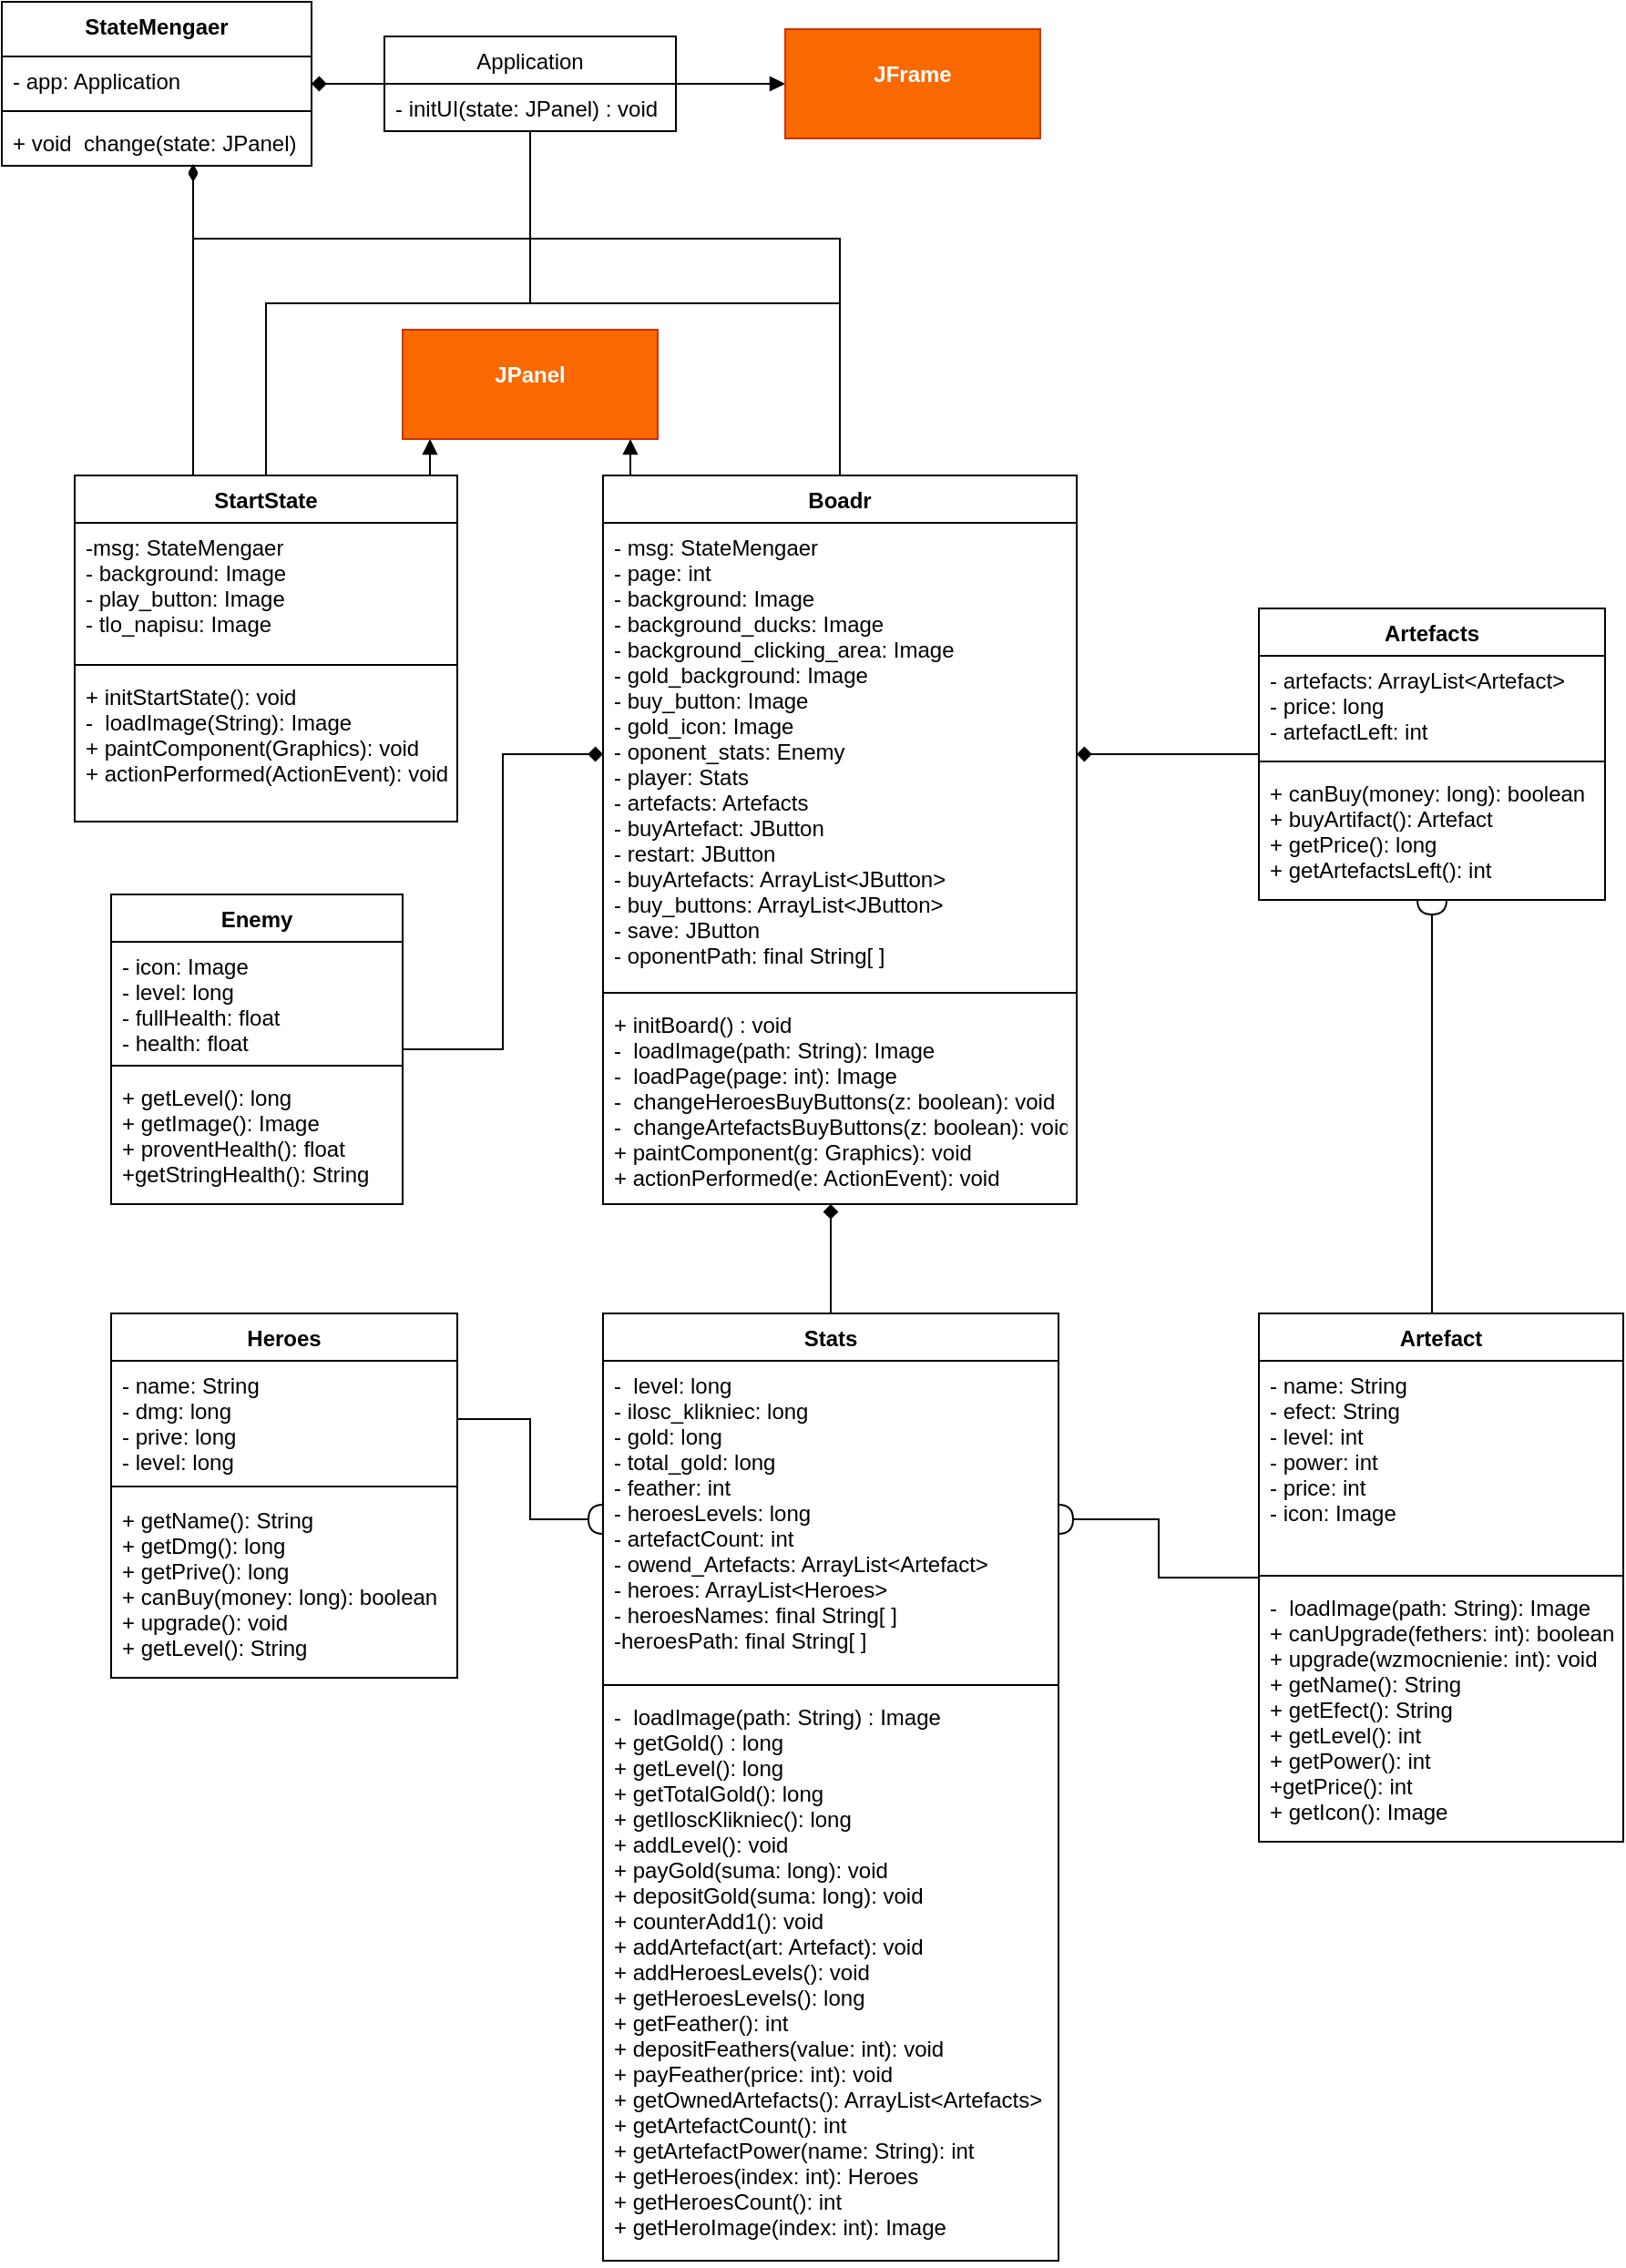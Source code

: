 <mxfile>
    <diagram id="YZ8Y8s8JSDJF_yTaRwAi" name="Page-1">
        <mxGraphModel dx="1044" dy="153" grid="1" gridSize="10" guides="1" tooltips="1" connect="1" arrows="1" fold="1" page="1" pageScale="1" pageWidth="827" pageHeight="1169" math="0" shadow="0">
            <root>
                <mxCell id="0"/>
                <mxCell id="1" parent="0"/>
                <mxCell id="2" value="StateMengaer" style="swimlane;fontStyle=1;align=center;verticalAlign=top;childLayout=stackLayout;horizontal=1;startSize=30;horizontalStack=0;resizeParent=1;resizeParentMax=0;resizeLast=0;collapsible=1;marginBottom=0;" parent="1" vertex="1">
                    <mxGeometry x="-290" y="20" width="170" height="90" as="geometry"/>
                </mxCell>
                <mxCell id="3" value="- app: Application" style="text;strokeColor=none;fillColor=none;align=left;verticalAlign=top;spacingLeft=4;spacingRight=4;overflow=hidden;rotatable=0;points=[[0,0.5],[1,0.5]];portConstraint=eastwest;" parent="2" vertex="1">
                    <mxGeometry y="30" width="170" height="26" as="geometry"/>
                </mxCell>
                <mxCell id="4" value="" style="line;strokeWidth=1;fillColor=none;align=left;verticalAlign=middle;spacingTop=-1;spacingLeft=3;spacingRight=3;rotatable=0;labelPosition=right;points=[];portConstraint=eastwest;" parent="2" vertex="1">
                    <mxGeometry y="56" width="170" height="8" as="geometry"/>
                </mxCell>
                <mxCell id="5" value="+ void  change(state: JPanel) " style="text;strokeColor=none;fillColor=none;align=left;verticalAlign=top;spacingLeft=4;spacingRight=4;overflow=hidden;rotatable=0;points=[[0,0.5],[1,0.5]];portConstraint=eastwest;" parent="2" vertex="1">
                    <mxGeometry y="64" width="170" height="26" as="geometry"/>
                </mxCell>
                <mxCell id="53" style="edgeStyle=orthogonalEdgeStyle;rounded=0;orthogonalLoop=1;jettySize=auto;html=1;endArrow=diamond;endFill=1;" parent="1" source="16" target="2" edge="1">
                    <mxGeometry relative="1" as="geometry"/>
                </mxCell>
                <mxCell id="56" style="edgeStyle=orthogonalEdgeStyle;rounded=0;orthogonalLoop=1;jettySize=auto;html=1;endArrow=block;endFill=1;" parent="1" source="16" target="55" edge="1">
                    <mxGeometry relative="1" as="geometry"/>
                </mxCell>
                <mxCell id="16" value="Application" style="swimlane;fontStyle=0;childLayout=stackLayout;horizontal=1;startSize=26;fillColor=none;horizontalStack=0;resizeParent=1;resizeParentMax=0;resizeLast=0;collapsible=1;marginBottom=0;rotation=0;" parent="1" vertex="1">
                    <mxGeometry x="-80" y="39" width="160" height="52" as="geometry"/>
                </mxCell>
                <mxCell id="17" value="- initUI(state: JPanel) : void" style="text;strokeColor=none;fillColor=none;align=left;verticalAlign=top;spacingLeft=4;spacingRight=4;overflow=hidden;rotatable=0;points=[[0,0.5],[1,0.5]];portConstraint=eastwest;rotation=0;" parent="16" vertex="1">
                    <mxGeometry y="26" width="160" height="26" as="geometry"/>
                </mxCell>
                <mxCell id="58" style="edgeStyle=orthogonalEdgeStyle;rounded=0;orthogonalLoop=1;jettySize=auto;html=1;endArrow=none;endFill=0;" parent="1" source="21" target="16" edge="1">
                    <mxGeometry relative="1" as="geometry"/>
                </mxCell>
                <mxCell id="61" style="edgeStyle=elbowEdgeStyle;rounded=0;orthogonalLoop=1;jettySize=auto;html=1;endArrow=block;endFill=1;" parent="1" source="21" target="57" edge="1">
                    <mxGeometry relative="1" as="geometry"/>
                </mxCell>
                <mxCell id="70" style="rounded=0;orthogonalLoop=1;jettySize=auto;html=1;edgeStyle=elbowEdgeStyle;elbow=vertical;endArrow=diamondThin;endFill=1;" edge="1" parent="1" source="21">
                    <mxGeometry relative="1" as="geometry">
                        <mxPoint x="-185" y="109" as="targetPoint"/>
                        <Array as="points">
                            <mxPoint x="-20" y="150"/>
                        </Array>
                    </mxGeometry>
                </mxCell>
                <mxCell id="21" value="Boadr" style="swimlane;fontStyle=1;align=center;verticalAlign=top;childLayout=stackLayout;horizontal=1;startSize=26;horizontalStack=0;resizeParent=1;resizeParentMax=0;resizeLast=0;collapsible=1;marginBottom=0;" parent="1" vertex="1">
                    <mxGeometry x="40" y="280" width="260" height="400" as="geometry"/>
                </mxCell>
                <mxCell id="22" value="- msg: StateMengaer&#10;- page: int&#10;- background: Image&#10;- background_ducks: Image&#10;- background_clicking_area: Image&#10;- gold_background: Image&#10;- buy_button: Image&#10;- gold_icon: Image&#10;- oponent_stats: Enemy&#10;- player: Stats&#10;- artefacts: Artefacts&#10;- buyArtefact: JButton&#10;- restart: JButton&#10;- buyArtefacts: ArrayList&lt;JButton&gt;&#10;- buy_buttons: ArrayList&lt;JButton&gt;&#10;- save: JButton&#10;- oponentPath: final String[ ]" style="text;strokeColor=none;fillColor=none;align=left;verticalAlign=top;spacingLeft=4;spacingRight=4;overflow=hidden;rotatable=0;points=[[0,0.5],[1,0.5]];portConstraint=eastwest;" parent="21" vertex="1">
                    <mxGeometry y="26" width="260" height="254" as="geometry"/>
                </mxCell>
                <mxCell id="23" value="" style="line;strokeWidth=1;fillColor=none;align=left;verticalAlign=middle;spacingTop=-1;spacingLeft=3;spacingRight=3;rotatable=0;labelPosition=right;points=[];portConstraint=eastwest;" parent="21" vertex="1">
                    <mxGeometry y="280" width="260" height="8" as="geometry"/>
                </mxCell>
                <mxCell id="24" value="+ initBoard() : void&#10;-  loadImage(path: String): Image&#10;-  loadPage(page: int): Image&#10;-  changeHeroesBuyButtons(z: boolean): void&#10;-  changeArtefactsBuyButtons(z: boolean): void&#10;+ paintComponent(g: Graphics): void&#10;+ actionPerformed(e: ActionEvent): void" style="text;strokeColor=none;fillColor=none;align=left;verticalAlign=top;spacingLeft=4;spacingRight=4;overflow=hidden;rotatable=0;points=[[0,0.5],[1,0.5]];portConstraint=eastwest;" parent="21" vertex="1">
                    <mxGeometry y="288" width="260" height="112" as="geometry"/>
                </mxCell>
                <mxCell id="63" style="edgeStyle=elbowEdgeStyle;rounded=0;orthogonalLoop=1;jettySize=auto;html=1;endArrow=diamond;endFill=1;" parent="1" source="26" target="21" edge="1">
                    <mxGeometry relative="1" as="geometry"/>
                </mxCell>
                <mxCell id="26" value="Stats" style="swimlane;fontStyle=1;align=center;verticalAlign=top;childLayout=stackLayout;horizontal=1;startSize=26;horizontalStack=0;resizeParent=1;resizeParentMax=0;resizeLast=0;collapsible=1;marginBottom=0;" parent="1" vertex="1">
                    <mxGeometry x="40" y="740" width="250" height="520" as="geometry"/>
                </mxCell>
                <mxCell id="27" value="-  level: long&#10;- ilosc_klikniec: long&#10;- gold: long&#10;- total_gold: long&#10;- feather: int&#10;- heroesLevels: long&#10;- artefactCount: int&#10;- owend_Artefacts: ArrayList&lt;Artefact&gt;&#10;- heroes: ArrayList&lt;Heroes&gt;&#10;- heroesNames: final String[ ]&#10;-heroesPath: final String[ ]" style="text;strokeColor=none;fillColor=none;align=left;verticalAlign=top;spacingLeft=4;spacingRight=4;overflow=hidden;rotatable=0;points=[[0,0.5],[1,0.5]];portConstraint=eastwest;" parent="26" vertex="1">
                    <mxGeometry y="26" width="250" height="174" as="geometry"/>
                </mxCell>
                <mxCell id="28" value="" style="line;strokeWidth=1;fillColor=none;align=left;verticalAlign=middle;spacingTop=-1;spacingLeft=3;spacingRight=3;rotatable=0;labelPosition=right;points=[];portConstraint=eastwest;" parent="26" vertex="1">
                    <mxGeometry y="200" width="250" height="8" as="geometry"/>
                </mxCell>
                <mxCell id="29" value="-  loadImage(path: String) : Image&#10;+ getGold() : long&#10;+ getLevel(): long&#10;+ getTotalGold(): long&#10;+ getIloscKlikniec(): long&#10;+ addLevel(): void&#10;+ payGold(suma: long): void&#10;+ depositGold(suma: long): void&#10;+ counterAdd1(): void&#10;+ addArtefact(art: Artefact): void&#10;+ addHeroesLevels(): void&#10;+ getHeroesLevels(): long&#10;+ getFeather(): int&#10;+ depositFeathers(value: int): void&#10;+ payFeather(price: int): void&#10;+ getOwnedArtefacts(): ArrayList&lt;Artefacts&gt;&#10;+ getArtefactCount(): int&#10;+ getArtefactPower(name: String): int&#10;+ getHeroes(index: int): Heroes&#10;+ getHeroesCount(): int&#10;+ getHeroImage(index: int): Image" style="text;strokeColor=none;fillColor=none;align=left;verticalAlign=top;spacingLeft=4;spacingRight=4;overflow=hidden;rotatable=0;points=[[0,0.5],[1,0.5]];portConstraint=eastwest;" parent="26" vertex="1">
                    <mxGeometry y="208" width="250" height="312" as="geometry"/>
                </mxCell>
                <mxCell id="30" value="Heroes" style="swimlane;fontStyle=1;align=center;verticalAlign=top;childLayout=stackLayout;horizontal=1;startSize=26;horizontalStack=0;resizeParent=1;resizeParentMax=0;resizeLast=0;collapsible=1;marginBottom=0;" parent="1" vertex="1">
                    <mxGeometry x="-230" y="740" width="190" height="200" as="geometry"/>
                </mxCell>
                <mxCell id="31" value="- name: String&#10;- dmg: long&#10;- prive: long&#10;- level: long" style="text;strokeColor=none;fillColor=none;align=left;verticalAlign=top;spacingLeft=4;spacingRight=4;overflow=hidden;rotatable=0;points=[[0,0.5],[1,0.5]];portConstraint=eastwest;" parent="30" vertex="1">
                    <mxGeometry y="26" width="190" height="64" as="geometry"/>
                </mxCell>
                <mxCell id="32" value="" style="line;strokeWidth=1;fillColor=none;align=left;verticalAlign=middle;spacingTop=-1;spacingLeft=3;spacingRight=3;rotatable=0;labelPosition=right;points=[];portConstraint=eastwest;" parent="30" vertex="1">
                    <mxGeometry y="90" width="190" height="10" as="geometry"/>
                </mxCell>
                <mxCell id="33" value="+ getName(): String&#10;+ getDmg(): long&#10;+ getPrive(): long&#10;+ canBuy(money: long): boolean&#10;+ upgrade(): void&#10;+ getLevel(): String" style="text;strokeColor=none;fillColor=none;align=left;verticalAlign=top;spacingLeft=4;spacingRight=4;overflow=hidden;rotatable=0;points=[[0,0.5],[1,0.5]];portConstraint=eastwest;" parent="30" vertex="1">
                    <mxGeometry y="100" width="190" height="100" as="geometry"/>
                </mxCell>
                <mxCell id="65" style="edgeStyle=elbowEdgeStyle;rounded=0;orthogonalLoop=1;jettySize=auto;html=1;endArrow=halfCircle;endFill=0;" parent="1" source="35" target="39" edge="1">
                    <mxGeometry relative="1" as="geometry"/>
                </mxCell>
                <mxCell id="66" style="edgeStyle=elbowEdgeStyle;rounded=0;orthogonalLoop=1;jettySize=auto;html=1;endArrow=halfCircle;endFill=0;" parent="1" source="35" target="27" edge="1">
                    <mxGeometry relative="1" as="geometry"/>
                </mxCell>
                <mxCell id="35" value="Artefact" style="swimlane;fontStyle=1;align=center;verticalAlign=top;childLayout=stackLayout;horizontal=1;startSize=26;horizontalStack=0;resizeParent=1;resizeParentMax=0;resizeLast=0;collapsible=1;marginBottom=0;" parent="1" vertex="1">
                    <mxGeometry x="400" y="740" width="200" height="290" as="geometry"/>
                </mxCell>
                <mxCell id="36" value="- name: String&#10;- efect: String&#10;- level: int&#10;- power: int&#10;- price: int&#10;- icon: Image" style="text;strokeColor=none;fillColor=none;align=left;verticalAlign=top;spacingLeft=4;spacingRight=4;overflow=hidden;rotatable=0;points=[[0,0.5],[1,0.5]];portConstraint=eastwest;" parent="35" vertex="1">
                    <mxGeometry y="26" width="200" height="114" as="geometry"/>
                </mxCell>
                <mxCell id="37" value="" style="line;strokeWidth=1;fillColor=none;align=left;verticalAlign=middle;spacingTop=-1;spacingLeft=3;spacingRight=3;rotatable=0;labelPosition=right;points=[];portConstraint=eastwest;" parent="35" vertex="1">
                    <mxGeometry y="140" width="200" height="8" as="geometry"/>
                </mxCell>
                <mxCell id="38" value="-  loadImage(path: String): Image&#10;+ canUpgrade(fethers: int): boolean&#10;+ upgrade(wzmocnienie: int): void&#10;+ getName(): String&#10;+ getEfect(): String&#10;+ getLevel(): int&#10;+ getPower(): int&#10;+getPrice(): int&#10;+ getIcon(): Image" style="text;strokeColor=none;fillColor=none;align=left;verticalAlign=top;spacingLeft=4;spacingRight=4;overflow=hidden;rotatable=0;points=[[0,0.5],[1,0.5]];portConstraint=eastwest;" parent="35" vertex="1">
                    <mxGeometry y="148" width="200" height="142" as="geometry"/>
                </mxCell>
                <mxCell id="64" style="edgeStyle=elbowEdgeStyle;rounded=0;orthogonalLoop=1;jettySize=auto;html=1;endArrow=diamond;endFill=1;" parent="1" source="39" target="22" edge="1">
                    <mxGeometry relative="1" as="geometry"/>
                </mxCell>
                <mxCell id="39" value="Artefacts" style="swimlane;fontStyle=1;align=center;verticalAlign=top;childLayout=stackLayout;horizontal=1;startSize=26;horizontalStack=0;resizeParent=1;resizeParentMax=0;resizeLast=0;collapsible=1;marginBottom=0;" parent="1" vertex="1">
                    <mxGeometry x="400" y="353" width="190" height="160" as="geometry"/>
                </mxCell>
                <mxCell id="40" value="- artefacts: ArrayList&lt;Artefact&gt;&#10;- price: long&#10;- artefactLeft: int" style="text;strokeColor=none;fillColor=none;align=left;verticalAlign=top;spacingLeft=4;spacingRight=4;overflow=hidden;rotatable=0;points=[[0,0.5],[1,0.5]];portConstraint=eastwest;" parent="39" vertex="1">
                    <mxGeometry y="26" width="190" height="54" as="geometry"/>
                </mxCell>
                <mxCell id="41" value="" style="line;strokeWidth=1;fillColor=none;align=left;verticalAlign=middle;spacingTop=-1;spacingLeft=3;spacingRight=3;rotatable=0;labelPosition=right;points=[];portConstraint=eastwest;" parent="39" vertex="1">
                    <mxGeometry y="80" width="190" height="8" as="geometry"/>
                </mxCell>
                <mxCell id="42" value="+ canBuy(money: long): boolean&#10;+ buyArtifact(): Artefact&#10;+ getPrice(): long&#10;+ getArtefactsLeft(): int" style="text;strokeColor=none;fillColor=none;align=left;verticalAlign=top;spacingLeft=4;spacingRight=4;overflow=hidden;rotatable=0;points=[[0,0.5],[1,0.5]];portConstraint=eastwest;" parent="39" vertex="1">
                    <mxGeometry y="88" width="190" height="72" as="geometry"/>
                </mxCell>
                <mxCell id="67" style="edgeStyle=elbowEdgeStyle;rounded=0;orthogonalLoop=1;jettySize=auto;html=1;endArrow=diamond;endFill=1;" parent="1" source="43" target="22" edge="1">
                    <mxGeometry relative="1" as="geometry"/>
                </mxCell>
                <mxCell id="43" value="Enemy" style="swimlane;fontStyle=1;align=center;verticalAlign=top;childLayout=stackLayout;horizontal=1;startSize=26;horizontalStack=0;resizeParent=1;resizeParentMax=0;resizeLast=0;collapsible=1;marginBottom=0;" parent="1" vertex="1">
                    <mxGeometry x="-230" y="510" width="160" height="170" as="geometry"/>
                </mxCell>
                <mxCell id="44" value="- icon: Image&#10;- level: long&#10;- fullHealth: float&#10;- health: float" style="text;strokeColor=none;fillColor=none;align=left;verticalAlign=top;spacingLeft=4;spacingRight=4;overflow=hidden;rotatable=0;points=[[0,0.5],[1,0.5]];portConstraint=eastwest;" parent="43" vertex="1">
                    <mxGeometry y="26" width="160" height="64" as="geometry"/>
                </mxCell>
                <mxCell id="45" value="" style="line;strokeWidth=1;fillColor=none;align=left;verticalAlign=middle;spacingTop=-1;spacingLeft=3;spacingRight=3;rotatable=0;labelPosition=right;points=[];portConstraint=eastwest;" parent="43" vertex="1">
                    <mxGeometry y="90" width="160" height="8" as="geometry"/>
                </mxCell>
                <mxCell id="46" value="+ getLevel(): long&#10;+ getImage(): Image&#10;+ proventHealth(): float&#10;+getStringHealth(): String" style="text;strokeColor=none;fillColor=none;align=left;verticalAlign=top;spacingLeft=4;spacingRight=4;overflow=hidden;rotatable=0;points=[[0,0.5],[1,0.5]];portConstraint=eastwest;" parent="43" vertex="1">
                    <mxGeometry y="98" width="160" height="72" as="geometry"/>
                </mxCell>
                <mxCell id="59" style="rounded=0;orthogonalLoop=1;jettySize=auto;html=1;endArrow=none;endFill=0;edgeStyle=orthogonalEdgeStyle;" parent="1" source="47" target="16" edge="1">
                    <mxGeometry relative="1" as="geometry"/>
                </mxCell>
                <mxCell id="62" style="edgeStyle=elbowEdgeStyle;rounded=0;orthogonalLoop=1;jettySize=auto;html=1;endArrow=block;endFill=1;" parent="1" source="47" target="57" edge="1">
                    <mxGeometry relative="1" as="geometry"/>
                </mxCell>
                <mxCell id="69" style="edgeStyle=elbowEdgeStyle;rounded=0;orthogonalLoop=1;jettySize=auto;html=1;endArrow=diamondThin;endFill=1;" parent="1" source="47" target="5" edge="1">
                    <mxGeometry relative="1" as="geometry"/>
                </mxCell>
                <mxCell id="47" value="StartState" style="swimlane;fontStyle=1;align=center;verticalAlign=top;childLayout=stackLayout;horizontal=1;startSize=26;horizontalStack=0;resizeParent=1;resizeParentMax=0;resizeLast=0;collapsible=1;marginBottom=0;" parent="1" vertex="1">
                    <mxGeometry x="-250" y="280" width="210" height="190" as="geometry"/>
                </mxCell>
                <mxCell id="48" value="-msg: StateMengaer&#10;- background: Image&#10;- play_button: Image&#10;- tlo_napisu: Image" style="text;strokeColor=none;fillColor=none;align=left;verticalAlign=top;spacingLeft=4;spacingRight=4;overflow=hidden;rotatable=0;points=[[0,0.5],[1,0.5]];portConstraint=eastwest;" parent="47" vertex="1">
                    <mxGeometry y="26" width="210" height="74" as="geometry"/>
                </mxCell>
                <mxCell id="49" value="" style="line;strokeWidth=1;fillColor=none;align=left;verticalAlign=middle;spacingTop=-1;spacingLeft=3;spacingRight=3;rotatable=0;labelPosition=right;points=[];portConstraint=eastwest;" parent="47" vertex="1">
                    <mxGeometry y="100" width="210" height="8" as="geometry"/>
                </mxCell>
                <mxCell id="50" value="+ initStartState(): void&#10;-  loadImage(String): Image&#10;+ paintComponent(Graphics): void&#10;+ actionPerformed(ActionEvent): void" style="text;strokeColor=none;fillColor=none;align=left;verticalAlign=top;spacingLeft=4;spacingRight=4;overflow=hidden;rotatable=0;points=[[0,0.5],[1,0.5]];portConstraint=eastwest;" parent="47" vertex="1">
                    <mxGeometry y="108" width="210" height="82" as="geometry"/>
                </mxCell>
                <mxCell id="55" value="&lt;p style=&quot;margin: 0px ; margin-top: 4px ; text-align: center&quot;&gt;&lt;br&gt;&lt;b&gt;JFrame&lt;/b&gt;&lt;/p&gt;" style="verticalAlign=top;align=left;overflow=fill;fontSize=12;fontFamily=Helvetica;html=1;fillColor=#fa6800;strokeColor=#C73500;fontColor=#ffffff;" parent="1" vertex="1">
                    <mxGeometry x="140" y="35" width="140" height="60" as="geometry"/>
                </mxCell>
                <mxCell id="57" value="&lt;p style=&quot;margin: 0px ; margin-top: 4px ; text-align: center&quot;&gt;&lt;br&gt;&lt;b&gt;JPanel&lt;/b&gt;&lt;/p&gt;&lt;p style=&quot;margin: 0px ; margin-top: 4px ; text-align: center&quot;&gt;&lt;b&gt;&lt;br&gt;&lt;/b&gt;&lt;/p&gt;" style="verticalAlign=top;align=left;overflow=fill;fontSize=12;fontFamily=Helvetica;html=1;fillColor=#fa6800;strokeColor=#C73500;fontColor=#ffffff;" parent="1" vertex="1">
                    <mxGeometry x="-70" y="200" width="140" height="60" as="geometry"/>
                </mxCell>
                <mxCell id="68" style="edgeStyle=elbowEdgeStyle;rounded=0;orthogonalLoop=1;jettySize=auto;html=1;endArrow=halfCircle;endFill=0;" parent="1" source="31" target="27" edge="1">
                    <mxGeometry relative="1" as="geometry"/>
                </mxCell>
            </root>
        </mxGraphModel>
    </diagram>
</mxfile>